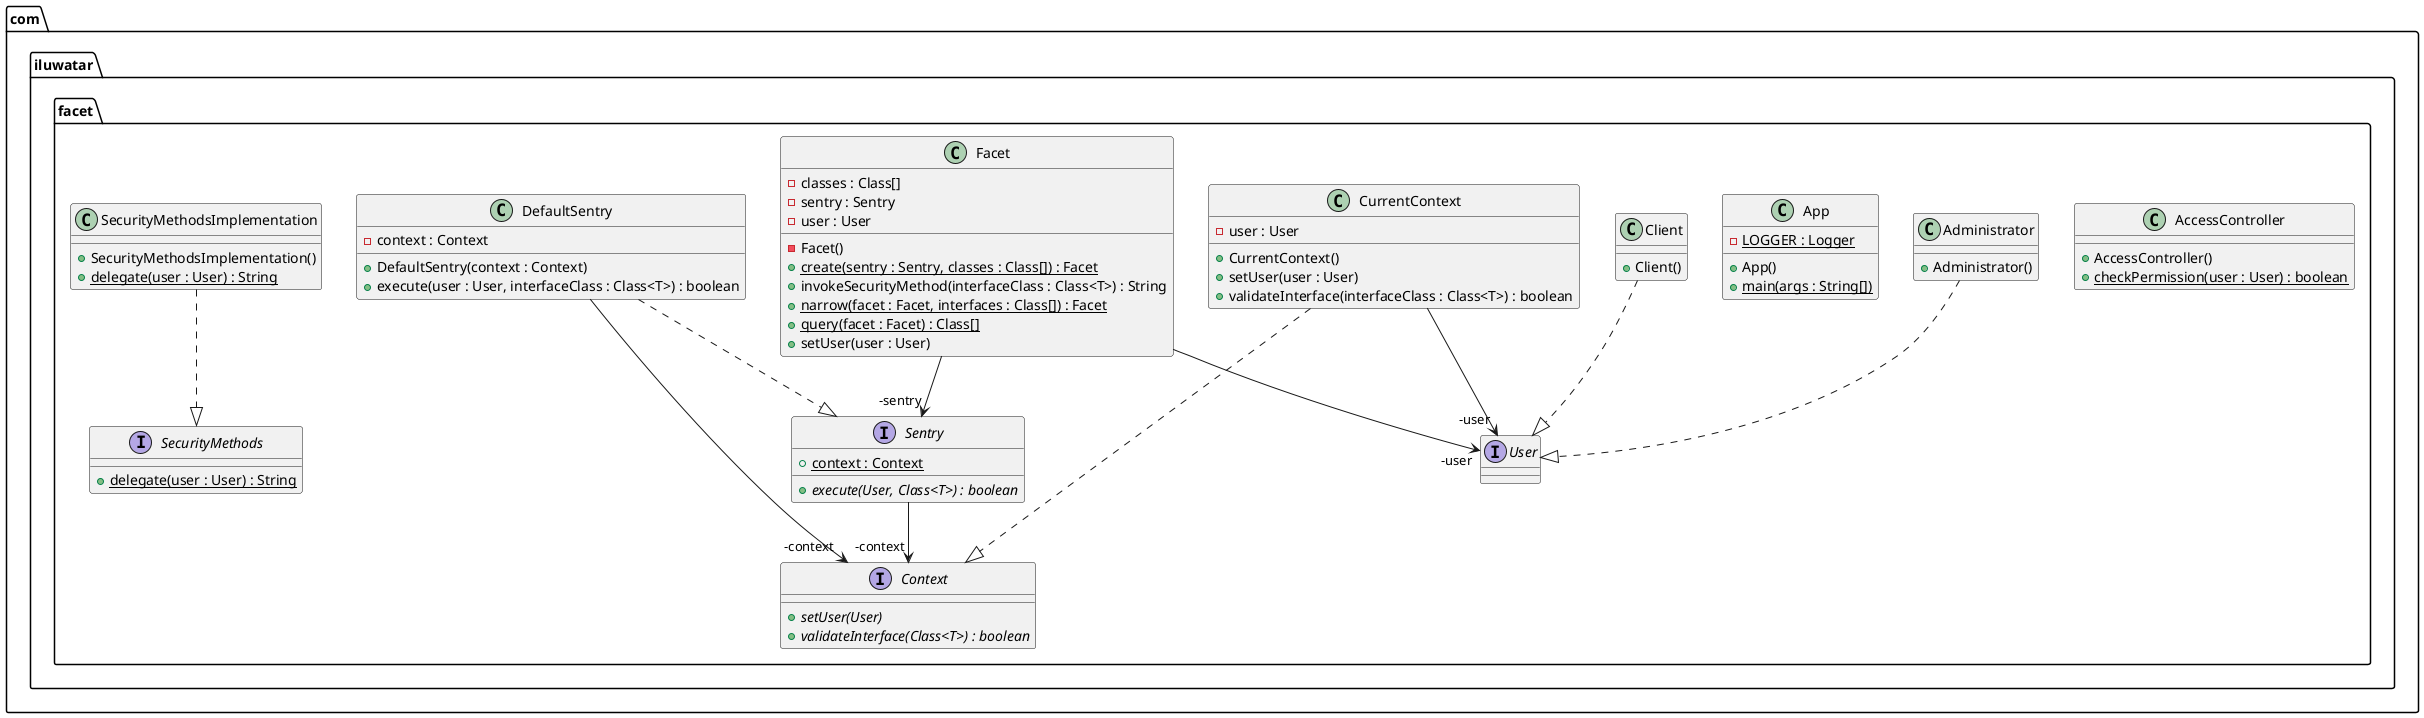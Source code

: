 @startuml
package com.iluwatar.facet {
  class AccessController {
    + AccessController()
    + checkPermission(user : User) : boolean {static}
  }
  class Administrator {
    + Administrator()
  }
  class App {
    - LOGGER : Logger {static}
    + App()
    + main(args : String[]) {static}
  }
  class Client {
    + Client()
  }
  interface Context {
    + setUser(User) {abstract}
    + validateInterface(Class<T>) : boolean {abstract}
  }
  class CurrentContext {
    - user : User
    + CurrentContext()
    + setUser(user : User)
    + validateInterface(interfaceClass : Class<T>) : boolean
  }
  class DefaultSentry {
    - context : Context
    + DefaultSentry(context : Context)
    + execute(user : User, interfaceClass : Class<T>) : boolean
  }
  class Facet {
    - classes : Class[]
    - sentry : Sentry
    - user : User
    - Facet()
    + create(sentry : Sentry, classes : Class[]) : Facet {static}
    + invokeSecurityMethod(interfaceClass : Class<T>) : String
    + narrow(facet : Facet, interfaces : Class[]) : Facet {static}
    + query(facet : Facet) : Class[] {static}
    + setUser(user : User)
  }
  interface SecurityMethods {
    + delegate(user : User) : String {static}
  }
  class SecurityMethodsImplementation {
    + SecurityMethodsImplementation()
    + delegate(user : User) : String {static}
  }
  interface Sentry {
    + context : Context {static}
    + execute(User, Class<T>) : boolean {abstract}
  }
  interface User {
  }
}
DefaultSentry -->  "-context" Context
Facet -->  "-sentry" Sentry
CurrentContext -->  "-user" User
Sentry -->  "-context" Context
Facet -->  "-user" User
Administrator ..|> User 
Client ..|> User 
CurrentContext ..|> Context 
DefaultSentry ..|> Sentry 
SecurityMethodsImplementation ..|> SecurityMethods 
@enduml